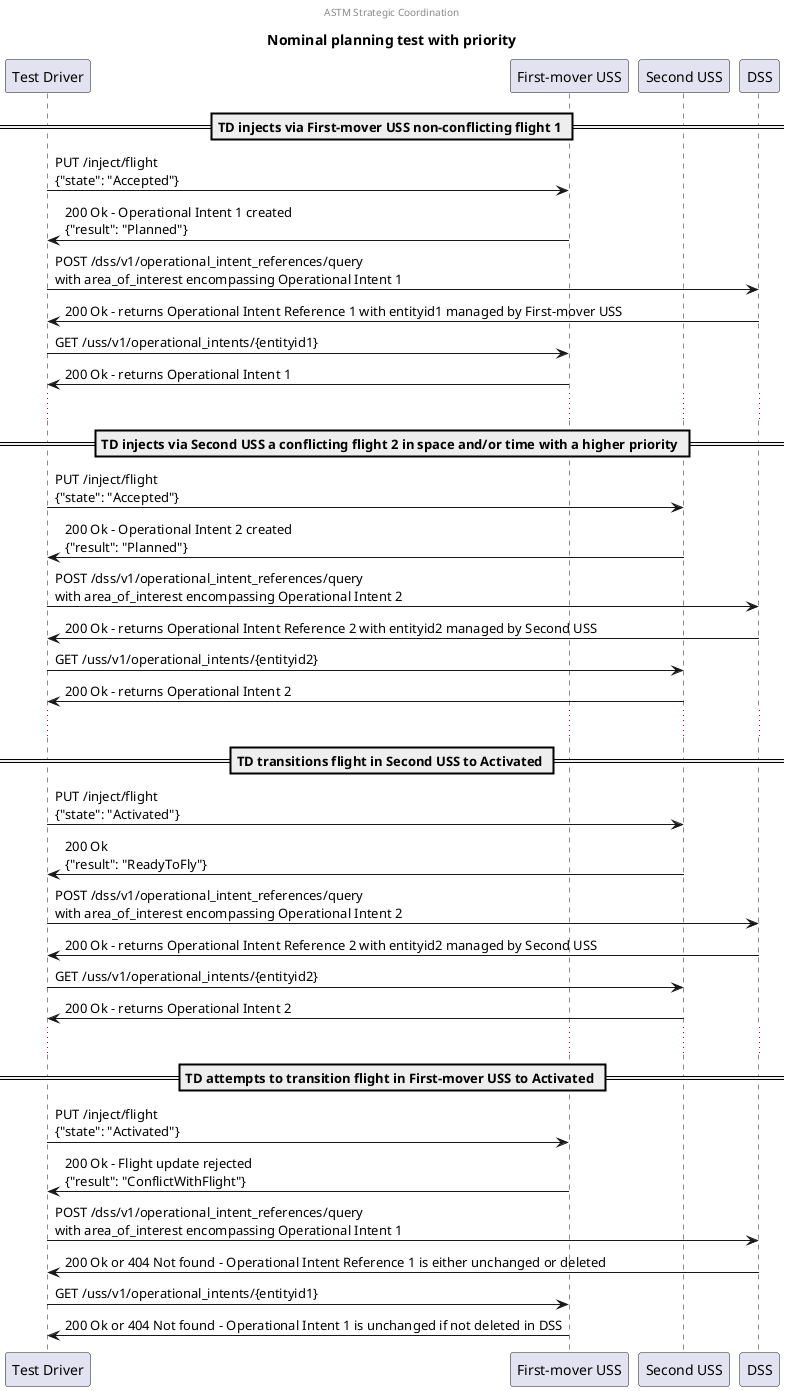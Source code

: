 @startuml
center header ASTM Strategic Coordination
title Nominal planning test with priority

participant "Test Driver" as TD
participant "First-mover USS" as USS1
participant "Second USS" as USS2
participant "DSS"

== TD injects via First-mover USS non-conflicting flight 1 ==

TD -> USS1: PUT /inject/flight\n{"state": "Accepted"}
TD <- USS1: 200 Ok - Operational Intent 1 created\n{"result": "Planned"}

TD -> DSS: POST /dss/v1/operational_intent_references/query\nwith area_of_interest encompassing Operational Intent 1
TD <- DSS: 200 Ok - returns Operational Intent Reference 1 with entityid1 managed by First-mover USS

TD -> USS1: GET /uss/v1/operational_intents/{entityid1}
TD <- USS1: 200 Ok - returns Operational Intent 1

...

== TD injects via Second USS a conflicting flight 2 in space and/or time with a higher priority ==

TD -> USS2: PUT /inject/flight\n{"state": "Accepted"}
TD <- USS2: 200 Ok - Operational Intent 2 created\n{"result": "Planned"}

TD -> DSS: POST /dss/v1/operational_intent_references/query\nwith area_of_interest encompassing Operational Intent 2
TD <- DSS: 200 Ok - returns Operational Intent Reference 2 with entityid2 managed by Second USS

TD -> USS2: GET /uss/v1/operational_intents/{entityid2}
TD <- USS2: 200 Ok - returns Operational Intent 2

...

== TD transitions flight in Second USS to Activated ==

TD -> USS2: PUT /inject/flight\n{"state": "Activated"}
TD <- USS2: 200 Ok\n{"result": "ReadyToFly"}

TD -> DSS: POST /dss/v1/operational_intent_references/query\nwith area_of_interest encompassing Operational Intent 2
TD <- DSS: 200 Ok - returns Operational Intent Reference 2 with entityid2 managed by Second USS

TD -> USS2: GET /uss/v1/operational_intents/{entityid2}
TD <- USS2: 200 Ok - returns Operational Intent 2

...

== TD attempts to transition flight in First-mover USS to Activated ==

TD -> USS1: PUT /inject/flight\n{"state": "Activated"}
TD <- USS1: 200 Ok - Flight update rejected\n{"result": "ConflictWithFlight"}

TD -> DSS: POST /dss/v1/operational_intent_references/query\nwith area_of_interest encompassing Operational Intent 1
TD <- DSS: 200 Ok or 404 Not found - Operational Intent Reference 1 is either unchanged or deleted

TD -> USS1: GET /uss/v1/operational_intents/{entityid1}
TD <- USS1: 200 Ok or 404 Not found - Operational Intent 1 is unchanged if not deleted in DSS

@enduml
